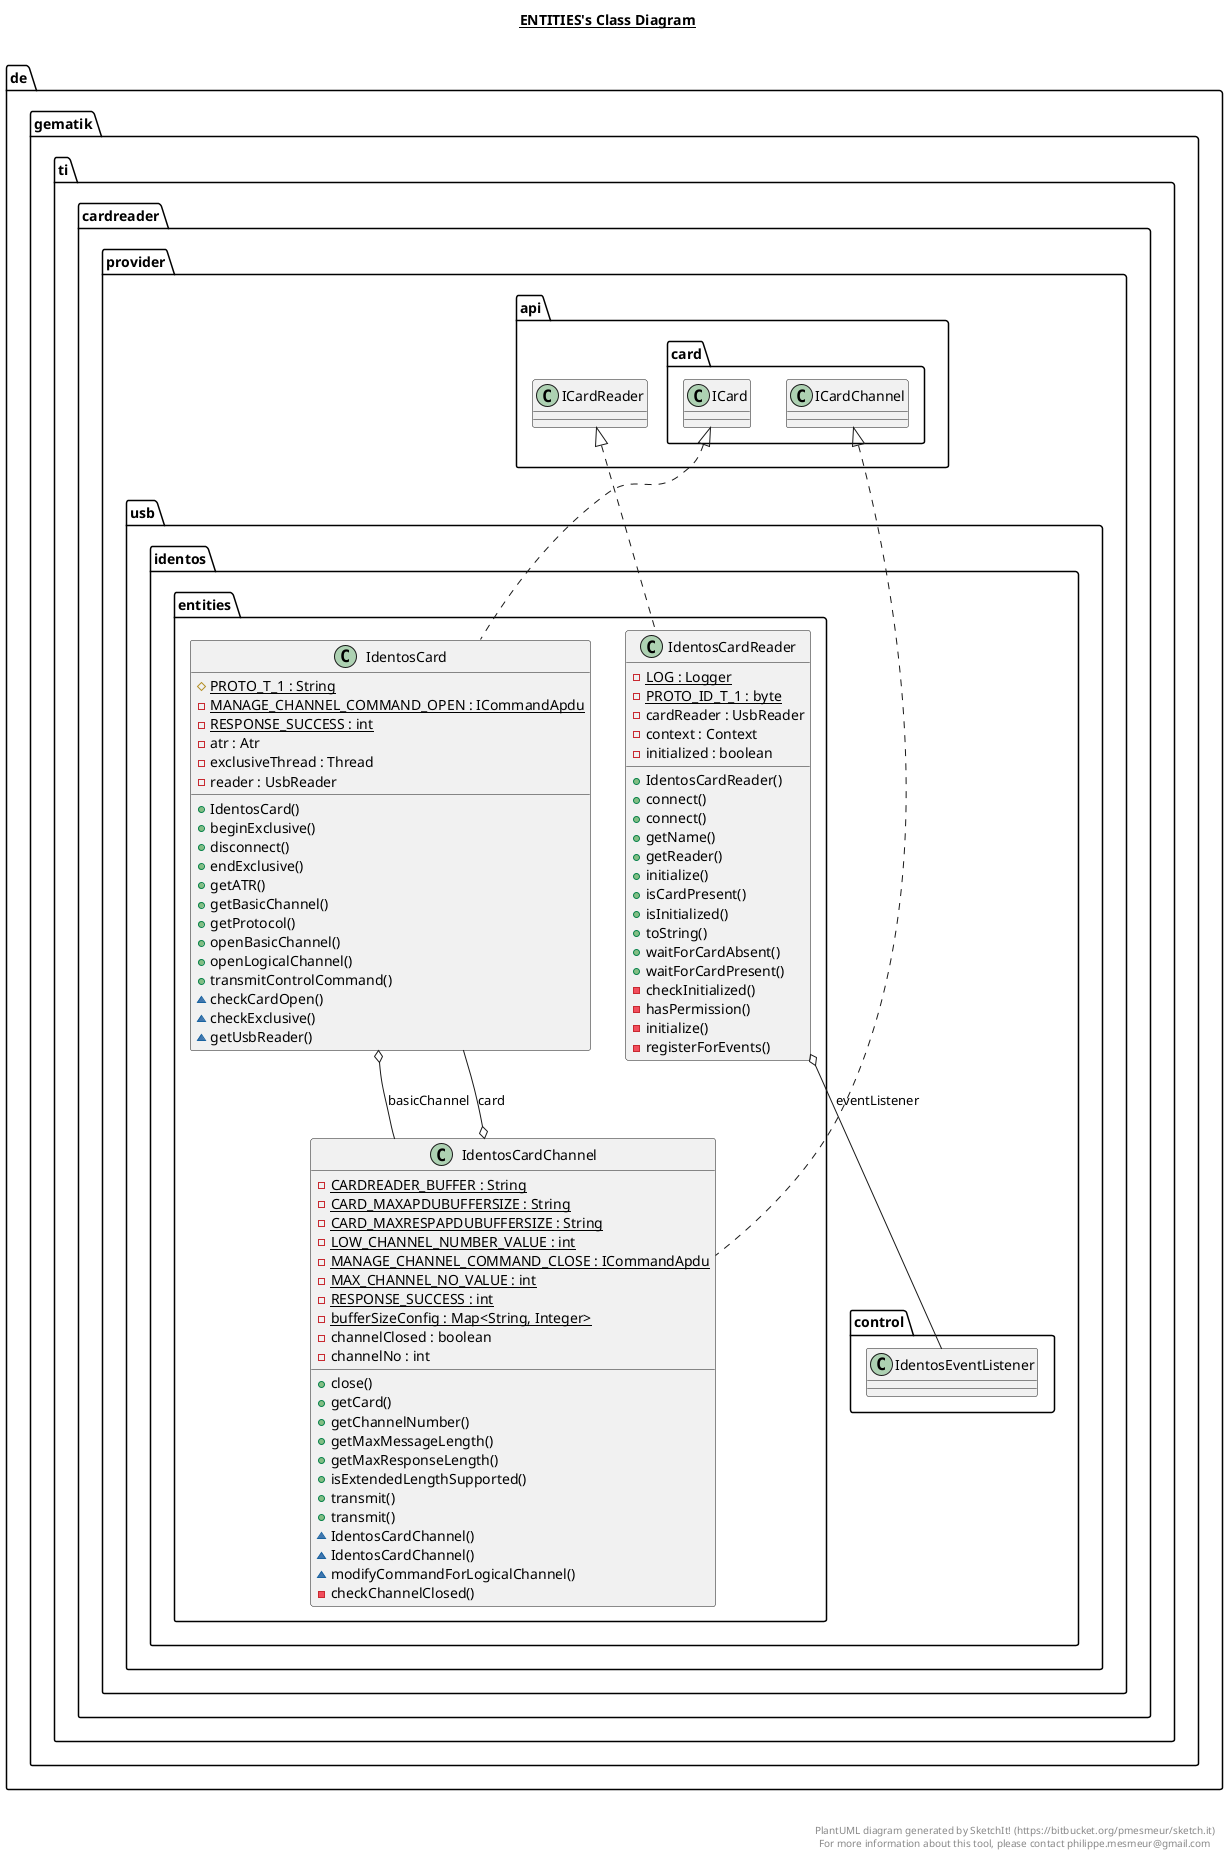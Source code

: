 @startuml

title __ENTITIES's Class Diagram__\n

  namespace de.gematik.ti.cardreader.provider.usb.identos {
    namespace entities {
      class de.gematik.ti.cardreader.provider.usb.identos.entities.IdentosCard {
          {static} # PROTO_T_1 : String
          {static} - MANAGE_CHANNEL_COMMAND_OPEN : ICommandApdu
          {static} - RESPONSE_SUCCESS : int
          - atr : Atr
          - exclusiveThread : Thread
          - reader : UsbReader
          + IdentosCard()
          + beginExclusive()
          + disconnect()
          + endExclusive()
          + getATR()
          + getBasicChannel()
          + getProtocol()
          + openBasicChannel()
          + openLogicalChannel()
          + transmitControlCommand()
          ~ checkCardOpen()
          ~ checkExclusive()
          ~ getUsbReader()
      }
    }
  }
  

  namespace de.gematik.ti.cardreader.provider.usb.identos {
    namespace entities {
      class de.gematik.ti.cardreader.provider.usb.identos.entities.IdentosCardChannel {
          {static} - CARDREADER_BUFFER : String
          {static} - CARD_MAXAPDUBUFFERSIZE : String
          {static} - CARD_MAXRESPAPDUBUFFERSIZE : String
          {static} - LOW_CHANNEL_NUMBER_VALUE : int
          {static} - MANAGE_CHANNEL_COMMAND_CLOSE : ICommandApdu
          {static} - MAX_CHANNEL_NO_VALUE : int
          {static} - RESPONSE_SUCCESS : int
          {static} - bufferSizeConfig : Map<String, Integer>
          - channelClosed : boolean
          - channelNo : int
          + close()
          + getCard()
          + getChannelNumber()
          + getMaxMessageLength()
          + getMaxResponseLength()
          + isExtendedLengthSupported()
          + transmit()
          + transmit()
          ~ IdentosCardChannel()
          ~ IdentosCardChannel()
          ~ modifyCommandForLogicalChannel()
          - checkChannelClosed()
      }
    }
  }
  

  namespace de.gematik.ti.cardreader.provider.usb.identos {
    namespace entities {
      class de.gematik.ti.cardreader.provider.usb.identos.entities.IdentosCardReader {
          {static} - LOG : Logger
          {static} - PROTO_ID_T_1 : byte
          - cardReader : UsbReader
          - context : Context
          - initialized : boolean
          + IdentosCardReader()
          + connect()
          + connect()
          + getName()
          + getReader()
          + initialize()
          + isCardPresent()
          + isInitialized()
          + toString()
          + waitForCardAbsent()
          + waitForCardPresent()
          - checkInitialized()
          - hasPermission()
          - initialize()
          - registerForEvents()
      }
    }
  }
  

  de.gematik.ti.cardreader.provider.usb.identos.entities.IdentosCard .up.|> de.gematik.ti.cardreader.provider.api.card.ICard
  de.gematik.ti.cardreader.provider.usb.identos.entities.IdentosCard o-- de.gematik.ti.cardreader.provider.usb.identos.entities.IdentosCardChannel : basicChannel
  de.gematik.ti.cardreader.provider.usb.identos.entities.IdentosCardChannel .up.|> de.gematik.ti.cardreader.provider.api.card.ICardChannel
  de.gematik.ti.cardreader.provider.usb.identos.entities.IdentosCardChannel o-- de.gematik.ti.cardreader.provider.usb.identos.entities.IdentosCard : card
  de.gematik.ti.cardreader.provider.usb.identos.entities.IdentosCardReader .up.|> de.gematik.ti.cardreader.provider.api.ICardReader
  de.gematik.ti.cardreader.provider.usb.identos.entities.IdentosCardReader o-- de.gematik.ti.cardreader.provider.usb.identos.control.IdentosEventListener : eventListener


right footer


PlantUML diagram generated by SketchIt! (https://bitbucket.org/pmesmeur/sketch.it)
For more information about this tool, please contact philippe.mesmeur@gmail.com
endfooter

@enduml

